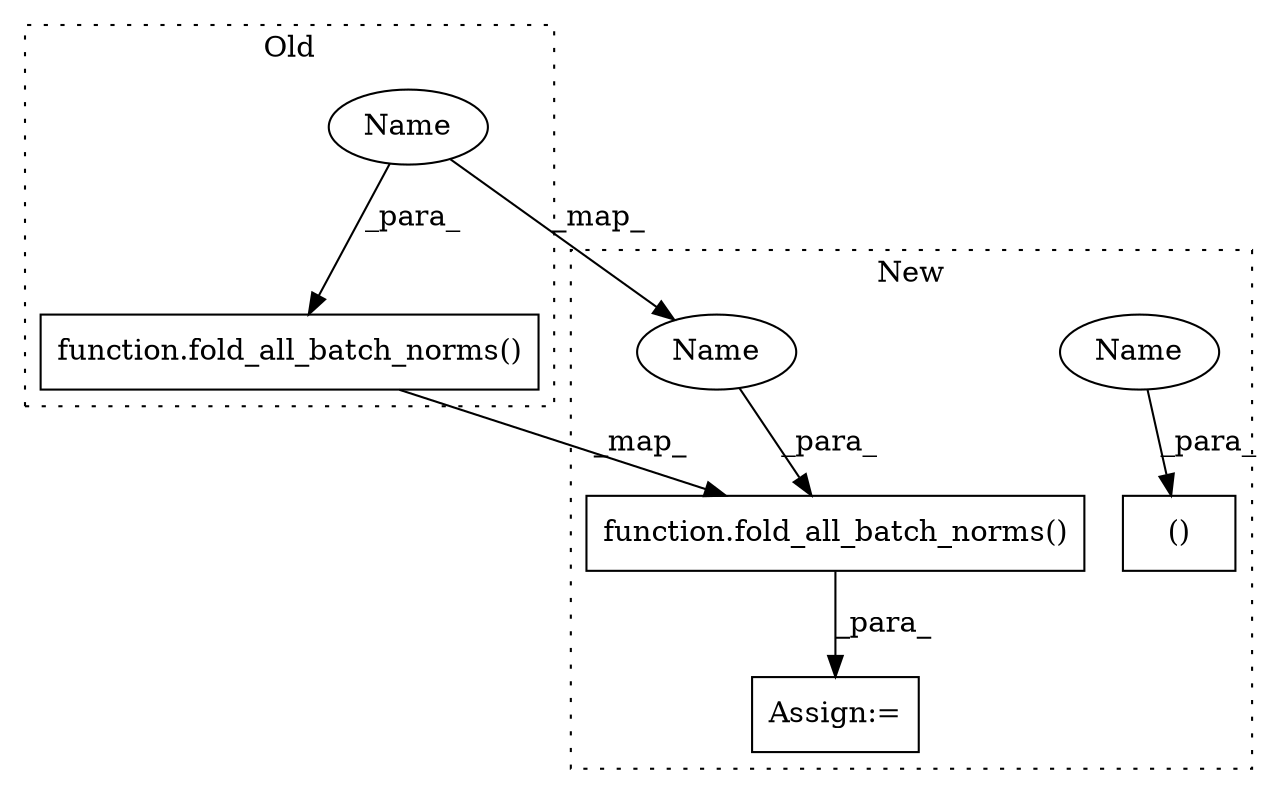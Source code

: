 digraph G {
subgraph cluster0 {
1 [label="function.fold_all_batch_norms()" a="75" s="45305,45331" l="21,1" shape="box"];
5 [label="Name" a="87" s="45326" l="5" shape="ellipse"];
label = "Old";
style="dotted";
}
subgraph cluster1 {
2 [label="function.fold_all_batch_norms()" a="75" s="45360,45386" l="21,1" shape="box"];
3 [label="Assign:=" a="68" s="45350" l="10" shape="box"];
4 [label="()" a="54" s="45350" l="7" shape="box"];
6 [label="Name" a="87" s="45381" l="5" shape="ellipse"];
7 [label="Name" a="87" s="45352" l="5" shape="ellipse"];
label = "New";
style="dotted";
}
1 -> 2 [label="_map_"];
2 -> 3 [label="_para_"];
5 -> 6 [label="_map_"];
5 -> 1 [label="_para_"];
6 -> 2 [label="_para_"];
7 -> 4 [label="_para_"];
}